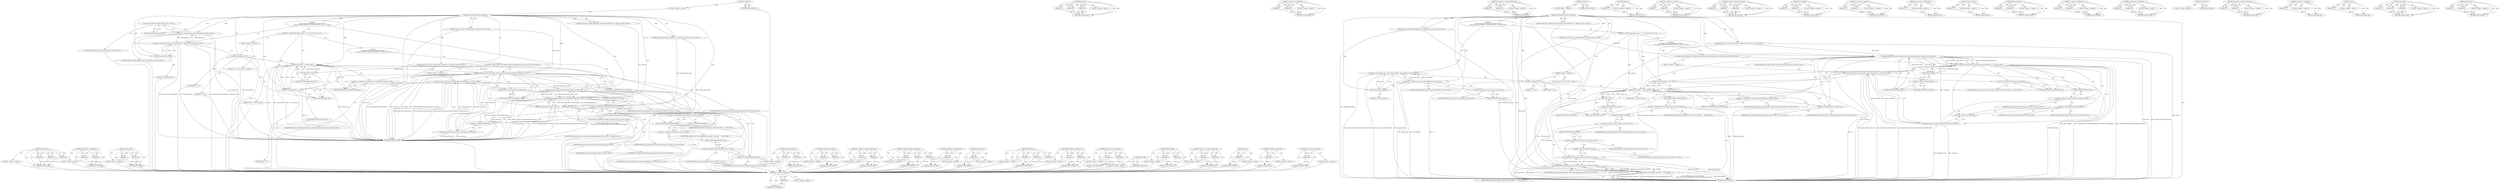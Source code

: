 digraph "push_back" {
vulnerable_172 [label=<(METHOD,base.Bind)>];
vulnerable_173 [label=<(PARAM,p1)>];
vulnerable_174 [label=<(PARAM,p2)>];
vulnerable_175 [label=<(PARAM,p3)>];
vulnerable_176 [label=<(BLOCK,&lt;empty&gt;,&lt;empty&gt;)>];
vulnerable_177 [label=<(METHOD_RETURN,ANY)>];
vulnerable_123 [label=<(METHOD,&lt;operator&gt;.assignment)>];
vulnerable_124 [label=<(PARAM,p1)>];
vulnerable_125 [label=<(PARAM,p2)>];
vulnerable_126 [label=<(BLOCK,&lt;empty&gt;,&lt;empty&gt;)>];
vulnerable_127 [label=<(METHOD_RETURN,ANY)>];
vulnerable_147 [label=<(METHOD,push_back)>];
vulnerable_148 [label=<(PARAM,p1)>];
vulnerable_149 [label=<(PARAM,p2)>];
vulnerable_150 [label=<(BLOCK,&lt;empty&gt;,&lt;empty&gt;)>];
vulnerable_151 [label=<(METHOD_RETURN,ANY)>];
vulnerable_6 [label=<(METHOD,&lt;global&gt;)<SUB>1</SUB>>];
vulnerable_7 [label=<(BLOCK,&lt;empty&gt;,&lt;empty&gt;)<SUB>1</SUB>>];
vulnerable_8 [label=<(METHOD,OnGetDevicesOnServiceThread)<SUB>1</SUB>>];
vulnerable_9 [label="<(PARAM,const std::vector&lt;UsbDeviceFilter&gt;&amp; filters)<SUB>2</SUB>>"];
vulnerable_10 [label="<(PARAM,const base::Callback&lt;void(mojo::Array&lt;DeviceInfoPtr&gt;)&gt;&amp; callback)<SUB>3</SUB>>"];
vulnerable_11 [label="<(PARAM,scoped_refptr&lt;base::TaskRunner&gt; callback_task_runner)<SUB>4</SUB>>"];
vulnerable_12 [label="<(PARAM,const std::vector&lt;scoped_refptr&lt;UsbDevice&gt;&gt;&amp; devices)<SUB>5</SUB>>"];
vulnerable_13 [label="<(BLOCK,{
   mojo::Array&lt;DeviceInfoPtr&gt; mojo_devices(0)...,{
   mojo::Array&lt;DeviceInfoPtr&gt; mojo_devices(0)...)<SUB>5</SUB>>"];
vulnerable_14 [label="<(&lt;operator&gt;.greaterThan,mojo::Array&lt;DeviceInfoPtr&gt; mojo_devices(0))<SUB>6</SUB>>"];
vulnerable_15 [label="<(&lt;operator&gt;.lessThan,mojo::Array&lt;DeviceInfoPtr)<SUB>6</SUB>>"];
vulnerable_16 [label="<(&lt;operator&gt;.fieldAccess,mojo::Array)<SUB>6</SUB>>"];
vulnerable_17 [label="<(IDENTIFIER,mojo,mojo::Array&lt;DeviceInfoPtr)<SUB>6</SUB>>"];
vulnerable_18 [label=<(FIELD_IDENTIFIER,Array,Array)<SUB>6</SUB>>];
vulnerable_19 [label="<(IDENTIFIER,DeviceInfoPtr,mojo::Array&lt;DeviceInfoPtr)<SUB>6</SUB>>"];
vulnerable_20 [label=<(mojo_devices,mojo_devices(0))<SUB>6</SUB>>];
vulnerable_21 [label=<(LITERAL,0,mojo_devices(0))<SUB>6</SUB>>];
vulnerable_22 [label=<(CONTROL_STRUCTURE,FOR,for (size_t i = 0;i &lt; devices.size();++i))<SUB>7</SUB>>];
vulnerable_23 [label=<(BLOCK,&lt;empty&gt;,&lt;empty&gt;)<SUB>7</SUB>>];
vulnerable_24 [label="<(LOCAL,size_t i: size_t)<SUB>7</SUB>>"];
vulnerable_25 [label=<(&lt;operator&gt;.assignment,i = 0)<SUB>7</SUB>>];
vulnerable_26 [label=<(IDENTIFIER,i,i = 0)<SUB>7</SUB>>];
vulnerable_27 [label=<(LITERAL,0,i = 0)<SUB>7</SUB>>];
vulnerable_28 [label=<(&lt;operator&gt;.lessThan,i &lt; devices.size())<SUB>7</SUB>>];
vulnerable_29 [label=<(IDENTIFIER,i,i &lt; devices.size())<SUB>7</SUB>>];
vulnerable_30 [label=<(size,devices.size())<SUB>7</SUB>>];
vulnerable_31 [label=<(&lt;operator&gt;.fieldAccess,devices.size)<SUB>7</SUB>>];
vulnerable_32 [label=<(IDENTIFIER,devices,devices.size())<SUB>7</SUB>>];
vulnerable_33 [label=<(FIELD_IDENTIFIER,size,size)<SUB>7</SUB>>];
vulnerable_34 [label=<(&lt;operator&gt;.preIncrement,++i)<SUB>7</SUB>>];
vulnerable_35 [label=<(IDENTIFIER,i,++i)<SUB>7</SUB>>];
vulnerable_36 [label="<(BLOCK,{
    if (UsbDeviceFilter::MatchesAny(devices[i...,{
    if (UsbDeviceFilter::MatchesAny(devices[i...)<SUB>7</SUB>>"];
vulnerable_37 [label="<(CONTROL_STRUCTURE,IF,if (UsbDeviceFilter::MatchesAny(devices[i], filters)))<SUB>8</SUB>>"];
vulnerable_38 [label="<(UsbDeviceFilter.MatchesAny,UsbDeviceFilter::MatchesAny(devices[i], filters))<SUB>8</SUB>>"];
vulnerable_39 [label="<(&lt;operator&gt;.fieldAccess,UsbDeviceFilter::MatchesAny)<SUB>8</SUB>>"];
vulnerable_40 [label="<(IDENTIFIER,UsbDeviceFilter,UsbDeviceFilter::MatchesAny(devices[i], filters))<SUB>8</SUB>>"];
vulnerable_41 [label=<(FIELD_IDENTIFIER,MatchesAny,MatchesAny)<SUB>8</SUB>>];
vulnerable_42 [label=<(&lt;operator&gt;.indirectIndexAccess,devices[i])<SUB>8</SUB>>];
vulnerable_43 [label="<(IDENTIFIER,devices,UsbDeviceFilter::MatchesAny(devices[i], filters))<SUB>8</SUB>>"];
vulnerable_44 [label="<(IDENTIFIER,i,UsbDeviceFilter::MatchesAny(devices[i], filters))<SUB>8</SUB>>"];
vulnerable_45 [label="<(IDENTIFIER,filters,UsbDeviceFilter::MatchesAny(devices[i], filters))<SUB>8</SUB>>"];
vulnerable_46 [label=<(BLOCK,&lt;empty&gt;,&lt;empty&gt;)<SUB>9</SUB>>];
vulnerable_47 [label="<(push_back,mojo_devices.push_back(DeviceInfo::From(*device...)<SUB>9</SUB>>"];
vulnerable_48 [label=<(&lt;operator&gt;.fieldAccess,mojo_devices.push_back)<SUB>9</SUB>>];
vulnerable_49 [label="<(IDENTIFIER,mojo_devices,mojo_devices.push_back(DeviceInfo::From(*device...)<SUB>9</SUB>>"];
vulnerable_50 [label=<(FIELD_IDENTIFIER,push_back,push_back)<SUB>9</SUB>>];
vulnerable_51 [label="<(DeviceInfo.From,DeviceInfo::From(*devices[i]))<SUB>9</SUB>>"];
vulnerable_52 [label="<(&lt;operator&gt;.fieldAccess,DeviceInfo::From)<SUB>9</SUB>>"];
vulnerable_53 [label="<(IDENTIFIER,DeviceInfo,DeviceInfo::From(*devices[i]))<SUB>9</SUB>>"];
vulnerable_54 [label=<(FIELD_IDENTIFIER,From,From)<SUB>9</SUB>>];
vulnerable_55 [label=<(&lt;operator&gt;.indirection,*devices[i])<SUB>9</SUB>>];
vulnerable_56 [label=<(&lt;operator&gt;.indirectIndexAccess,devices[i])<SUB>9</SUB>>];
vulnerable_57 [label="<(IDENTIFIER,devices,DeviceInfo::From(*devices[i]))<SUB>9</SUB>>"];
vulnerable_58 [label="<(IDENTIFIER,i,DeviceInfo::From(*devices[i]))<SUB>9</SUB>>"];
vulnerable_59 [label=<(PostTask,callback_task_runner-&gt;PostTask(
      FROM_HERE...)<SUB>11</SUB>>];
vulnerable_60 [label=<(&lt;operator&gt;.indirectFieldAccess,callback_task_runner-&gt;PostTask)<SUB>11</SUB>>];
vulnerable_61 [label=<(IDENTIFIER,callback_task_runner,callback_task_runner-&gt;PostTask(
      FROM_HERE...)<SUB>11</SUB>>];
vulnerable_62 [label=<(FIELD_IDENTIFIER,PostTask,PostTask)<SUB>11</SUB>>];
vulnerable_63 [label=<(IDENTIFIER,FROM_HERE,callback_task_runner-&gt;PostTask(
      FROM_HERE...)<SUB>12</SUB>>];
vulnerable_64 [label="<(base.Bind,base::Bind(callback, base::Passed(&amp;mojo_devices)))<SUB>12</SUB>>"];
vulnerable_65 [label="<(&lt;operator&gt;.fieldAccess,base::Bind)<SUB>12</SUB>>"];
vulnerable_66 [label="<(IDENTIFIER,base,base::Bind(callback, base::Passed(&amp;mojo_devices)))<SUB>12</SUB>>"];
vulnerable_67 [label=<(FIELD_IDENTIFIER,Bind,Bind)<SUB>12</SUB>>];
vulnerable_68 [label="<(IDENTIFIER,callback,base::Bind(callback, base::Passed(&amp;mojo_devices)))<SUB>12</SUB>>"];
vulnerable_69 [label="<(base.Passed,base::Passed(&amp;mojo_devices))<SUB>12</SUB>>"];
vulnerable_70 [label="<(&lt;operator&gt;.fieldAccess,base::Passed)<SUB>12</SUB>>"];
vulnerable_71 [label="<(IDENTIFIER,base,base::Passed(&amp;mojo_devices))<SUB>12</SUB>>"];
vulnerable_72 [label=<(FIELD_IDENTIFIER,Passed,Passed)<SUB>12</SUB>>];
vulnerable_73 [label=<(&lt;operator&gt;.addressOf,&amp;mojo_devices)<SUB>12</SUB>>];
vulnerable_74 [label="<(IDENTIFIER,mojo_devices,base::Passed(&amp;mojo_devices))<SUB>12</SUB>>"];
vulnerable_75 [label=<(METHOD_RETURN,void)<SUB>1</SUB>>];
vulnerable_77 [label=<(METHOD_RETURN,ANY)<SUB>1</SUB>>];
vulnerable_152 [label=<(METHOD,DeviceInfo.From)>];
vulnerable_153 [label=<(PARAM,p1)>];
vulnerable_154 [label=<(PARAM,p2)>];
vulnerable_155 [label=<(BLOCK,&lt;empty&gt;,&lt;empty&gt;)>];
vulnerable_156 [label=<(METHOD_RETURN,ANY)>];
vulnerable_109 [label=<(METHOD,&lt;operator&gt;.lessThan)>];
vulnerable_110 [label=<(PARAM,p1)>];
vulnerable_111 [label=<(PARAM,p2)>];
vulnerable_112 [label=<(BLOCK,&lt;empty&gt;,&lt;empty&gt;)>];
vulnerable_113 [label=<(METHOD_RETURN,ANY)>];
vulnerable_142 [label=<(METHOD,&lt;operator&gt;.indirectIndexAccess)>];
vulnerable_143 [label=<(PARAM,p1)>];
vulnerable_144 [label=<(PARAM,p2)>];
vulnerable_145 [label=<(BLOCK,&lt;empty&gt;,&lt;empty&gt;)>];
vulnerable_146 [label=<(METHOD_RETURN,ANY)>];
vulnerable_136 [label=<(METHOD,UsbDeviceFilter.MatchesAny)>];
vulnerable_137 [label=<(PARAM,p1)>];
vulnerable_138 [label=<(PARAM,p2)>];
vulnerable_139 [label=<(PARAM,p3)>];
vulnerable_140 [label=<(BLOCK,&lt;empty&gt;,&lt;empty&gt;)>];
vulnerable_141 [label=<(METHOD_RETURN,ANY)>];
vulnerable_132 [label=<(METHOD,&lt;operator&gt;.preIncrement)>];
vulnerable_133 [label=<(PARAM,p1)>];
vulnerable_134 [label=<(BLOCK,&lt;empty&gt;,&lt;empty&gt;)>];
vulnerable_135 [label=<(METHOD_RETURN,ANY)>];
vulnerable_119 [label=<(METHOD,mojo_devices)>];
vulnerable_120 [label=<(PARAM,p1)>];
vulnerable_121 [label=<(BLOCK,&lt;empty&gt;,&lt;empty&gt;)>];
vulnerable_122 [label=<(METHOD_RETURN,ANY)>];
vulnerable_161 [label=<(METHOD,PostTask)>];
vulnerable_162 [label=<(PARAM,p1)>];
vulnerable_163 [label=<(PARAM,p2)>];
vulnerable_164 [label=<(PARAM,p3)>];
vulnerable_165 [label=<(BLOCK,&lt;empty&gt;,&lt;empty&gt;)>];
vulnerable_166 [label=<(METHOD_RETURN,ANY)>];
vulnerable_114 [label=<(METHOD,&lt;operator&gt;.fieldAccess)>];
vulnerable_115 [label=<(PARAM,p1)>];
vulnerable_116 [label=<(PARAM,p2)>];
vulnerable_117 [label=<(BLOCK,&lt;empty&gt;,&lt;empty&gt;)>];
vulnerable_118 [label=<(METHOD_RETURN,ANY)>];
vulnerable_104 [label=<(METHOD,&lt;operator&gt;.greaterThan)>];
vulnerable_105 [label=<(PARAM,p1)>];
vulnerable_106 [label=<(PARAM,p2)>];
vulnerable_107 [label=<(BLOCK,&lt;empty&gt;,&lt;empty&gt;)>];
vulnerable_108 [label=<(METHOD_RETURN,ANY)>];
vulnerable_98 [label=<(METHOD,&lt;global&gt;)<SUB>1</SUB>>];
vulnerable_99 [label=<(BLOCK,&lt;empty&gt;,&lt;empty&gt;)>];
vulnerable_100 [label=<(METHOD_RETURN,ANY)>];
vulnerable_178 [label=<(METHOD,base.Passed)>];
vulnerable_179 [label=<(PARAM,p1)>];
vulnerable_180 [label=<(PARAM,p2)>];
vulnerable_181 [label=<(BLOCK,&lt;empty&gt;,&lt;empty&gt;)>];
vulnerable_182 [label=<(METHOD_RETURN,ANY)>];
vulnerable_167 [label=<(METHOD,&lt;operator&gt;.indirectFieldAccess)>];
vulnerable_168 [label=<(PARAM,p1)>];
vulnerable_169 [label=<(PARAM,p2)>];
vulnerable_170 [label=<(BLOCK,&lt;empty&gt;,&lt;empty&gt;)>];
vulnerable_171 [label=<(METHOD_RETURN,ANY)>];
vulnerable_128 [label=<(METHOD,size)>];
vulnerable_129 [label=<(PARAM,p1)>];
vulnerable_130 [label=<(BLOCK,&lt;empty&gt;,&lt;empty&gt;)>];
vulnerable_131 [label=<(METHOD_RETURN,ANY)>];
vulnerable_183 [label=<(METHOD,&lt;operator&gt;.addressOf)>];
vulnerable_184 [label=<(PARAM,p1)>];
vulnerable_185 [label=<(BLOCK,&lt;empty&gt;,&lt;empty&gt;)>];
vulnerable_186 [label=<(METHOD_RETURN,ANY)>];
vulnerable_157 [label=<(METHOD,&lt;operator&gt;.indirection)>];
vulnerable_158 [label=<(PARAM,p1)>];
vulnerable_159 [label=<(BLOCK,&lt;empty&gt;,&lt;empty&gt;)>];
vulnerable_160 [label=<(METHOD_RETURN,ANY)>];
fixed_197 [label=<(METHOD,&lt;operator&gt;.addressOf)>];
fixed_198 [label=<(PARAM,p1)>];
fixed_199 [label=<(BLOCK,&lt;empty&gt;,&lt;empty&gt;)>];
fixed_200 [label=<(METHOD_RETURN,ANY)>];
fixed_175 [label=<(METHOD,PostTask)>];
fixed_176 [label=<(PARAM,p1)>];
fixed_177 [label=<(PARAM,p2)>];
fixed_178 [label=<(PARAM,p3)>];
fixed_179 [label=<(BLOCK,&lt;empty&gt;,&lt;empty&gt;)>];
fixed_180 [label=<(METHOD_RETURN,ANY)>];
fixed_128 [label=<(METHOD,&lt;operator&gt;.assignment)>];
fixed_129 [label=<(PARAM,p1)>];
fixed_130 [label=<(PARAM,p2)>];
fixed_131 [label=<(BLOCK,&lt;empty&gt;,&lt;empty&gt;)>];
fixed_132 [label=<(METHOD_RETURN,ANY)>];
fixed_152 [label=<(METHOD,&lt;operator&gt;.indirectIndexAccess)>];
fixed_153 [label=<(PARAM,p1)>];
fixed_154 [label=<(PARAM,p2)>];
fixed_155 [label=<(BLOCK,&lt;empty&gt;,&lt;empty&gt;)>];
fixed_156 [label=<(METHOD_RETURN,ANY)>];
fixed_6 [label=<(METHOD,&lt;global&gt;)<SUB>1</SUB>>];
fixed_7 [label=<(BLOCK,&lt;empty&gt;,&lt;empty&gt;)<SUB>1</SUB>>];
fixed_8 [label=<(METHOD,OnGetDevicesOnServiceThread)<SUB>1</SUB>>];
fixed_9 [label="<(PARAM,const std::vector&lt;UsbDeviceFilter&gt;&amp; filters)<SUB>2</SUB>>"];
fixed_10 [label="<(PARAM,const base::Callback&lt;void(mojo::Array&lt;DeviceInfoPtr&gt;)&gt;&amp; callback)<SUB>3</SUB>>"];
fixed_11 [label="<(PARAM,scoped_refptr&lt;base::TaskRunner&gt; callback_task_runner)<SUB>4</SUB>>"];
fixed_12 [label="<(PARAM,const std::vector&lt;scoped_refptr&lt;UsbDevice&gt;&gt;&amp; devices)<SUB>5</SUB>>"];
fixed_13 [label="<(BLOCK,{
   mojo::Array&lt;DeviceInfoPtr&gt; mojo_devices(0)...,{
   mojo::Array&lt;DeviceInfoPtr&gt; mojo_devices(0)...)<SUB>5</SUB>>"];
fixed_14 [label="<(&lt;operator&gt;.greaterThan,mojo::Array&lt;DeviceInfoPtr&gt; mojo_devices(0))<SUB>6</SUB>>"];
fixed_15 [label="<(&lt;operator&gt;.lessThan,mojo::Array&lt;DeviceInfoPtr)<SUB>6</SUB>>"];
fixed_16 [label="<(&lt;operator&gt;.fieldAccess,mojo::Array)<SUB>6</SUB>>"];
fixed_17 [label="<(IDENTIFIER,mojo,mojo::Array&lt;DeviceInfoPtr)<SUB>6</SUB>>"];
fixed_18 [label=<(FIELD_IDENTIFIER,Array,Array)<SUB>6</SUB>>];
fixed_19 [label="<(IDENTIFIER,DeviceInfoPtr,mojo::Array&lt;DeviceInfoPtr)<SUB>6</SUB>>"];
fixed_20 [label=<(mojo_devices,mojo_devices(0))<SUB>6</SUB>>];
fixed_21 [label=<(LITERAL,0,mojo_devices(0))<SUB>6</SUB>>];
fixed_22 [label=<(CONTROL_STRUCTURE,FOR,for (size_t i = 0;i &lt; devices.size();++i))<SUB>7</SUB>>];
fixed_23 [label=<(BLOCK,&lt;empty&gt;,&lt;empty&gt;)<SUB>7</SUB>>];
fixed_24 [label="<(LOCAL,size_t i: size_t)<SUB>7</SUB>>"];
fixed_25 [label=<(&lt;operator&gt;.assignment,i = 0)<SUB>7</SUB>>];
fixed_26 [label=<(IDENTIFIER,i,i = 0)<SUB>7</SUB>>];
fixed_27 [label=<(LITERAL,0,i = 0)<SUB>7</SUB>>];
fixed_28 [label=<(&lt;operator&gt;.lessThan,i &lt; devices.size())<SUB>7</SUB>>];
fixed_29 [label=<(IDENTIFIER,i,i &lt; devices.size())<SUB>7</SUB>>];
fixed_30 [label=<(size,devices.size())<SUB>7</SUB>>];
fixed_31 [label=<(&lt;operator&gt;.fieldAccess,devices.size)<SUB>7</SUB>>];
fixed_32 [label=<(IDENTIFIER,devices,devices.size())<SUB>7</SUB>>];
fixed_33 [label=<(FIELD_IDENTIFIER,size,size)<SUB>7</SUB>>];
fixed_34 [label=<(&lt;operator&gt;.preIncrement,++i)<SUB>7</SUB>>];
fixed_35 [label=<(IDENTIFIER,i,++i)<SUB>7</SUB>>];
fixed_36 [label="<(BLOCK,{
    if (UsbDeviceFilter::MatchesAny(devices[i...,{
    if (UsbDeviceFilter::MatchesAny(devices[i...)<SUB>7</SUB>>"];
fixed_37 [label="<(CONTROL_STRUCTURE,IF,if (UsbDeviceFilter::MatchesAny(devices[i], filters) || filters.empty()))<SUB>8</SUB>>"];
fixed_38 [label="<(&lt;operator&gt;.logicalOr,UsbDeviceFilter::MatchesAny(devices[i], filters...)<SUB>8</SUB>>"];
fixed_39 [label="<(UsbDeviceFilter.MatchesAny,UsbDeviceFilter::MatchesAny(devices[i], filters))<SUB>8</SUB>>"];
fixed_40 [label="<(&lt;operator&gt;.fieldAccess,UsbDeviceFilter::MatchesAny)<SUB>8</SUB>>"];
fixed_41 [label="<(IDENTIFIER,UsbDeviceFilter,UsbDeviceFilter::MatchesAny(devices[i], filters))<SUB>8</SUB>>"];
fixed_42 [label=<(FIELD_IDENTIFIER,MatchesAny,MatchesAny)<SUB>8</SUB>>];
fixed_43 [label=<(&lt;operator&gt;.indirectIndexAccess,devices[i])<SUB>8</SUB>>];
fixed_44 [label="<(IDENTIFIER,devices,UsbDeviceFilter::MatchesAny(devices[i], filters))<SUB>8</SUB>>"];
fixed_45 [label="<(IDENTIFIER,i,UsbDeviceFilter::MatchesAny(devices[i], filters))<SUB>8</SUB>>"];
fixed_46 [label="<(IDENTIFIER,filters,UsbDeviceFilter::MatchesAny(devices[i], filters))<SUB>8</SUB>>"];
fixed_47 [label=<(empty,filters.empty())<SUB>8</SUB>>];
fixed_48 [label=<(&lt;operator&gt;.fieldAccess,filters.empty)<SUB>8</SUB>>];
fixed_49 [label=<(IDENTIFIER,filters,filters.empty())<SUB>8</SUB>>];
fixed_50 [label=<(FIELD_IDENTIFIER,empty,empty)<SUB>8</SUB>>];
fixed_51 [label=<(BLOCK,&lt;empty&gt;,&lt;empty&gt;)<SUB>9</SUB>>];
fixed_52 [label="<(push_back,mojo_devices.push_back(DeviceInfo::From(*device...)<SUB>9</SUB>>"];
fixed_53 [label=<(&lt;operator&gt;.fieldAccess,mojo_devices.push_back)<SUB>9</SUB>>];
fixed_54 [label="<(IDENTIFIER,mojo_devices,mojo_devices.push_back(DeviceInfo::From(*device...)<SUB>9</SUB>>"];
fixed_55 [label=<(FIELD_IDENTIFIER,push_back,push_back)<SUB>9</SUB>>];
fixed_56 [label="<(DeviceInfo.From,DeviceInfo::From(*devices[i]))<SUB>9</SUB>>"];
fixed_57 [label="<(&lt;operator&gt;.fieldAccess,DeviceInfo::From)<SUB>9</SUB>>"];
fixed_58 [label="<(IDENTIFIER,DeviceInfo,DeviceInfo::From(*devices[i]))<SUB>9</SUB>>"];
fixed_59 [label=<(FIELD_IDENTIFIER,From,From)<SUB>9</SUB>>];
fixed_60 [label=<(&lt;operator&gt;.indirection,*devices[i])<SUB>9</SUB>>];
fixed_61 [label=<(&lt;operator&gt;.indirectIndexAccess,devices[i])<SUB>9</SUB>>];
fixed_62 [label="<(IDENTIFIER,devices,DeviceInfo::From(*devices[i]))<SUB>9</SUB>>"];
fixed_63 [label="<(IDENTIFIER,i,DeviceInfo::From(*devices[i]))<SUB>9</SUB>>"];
fixed_64 [label=<(PostTask,callback_task_runner-&gt;PostTask(
      FROM_HERE...)<SUB>11</SUB>>];
fixed_65 [label=<(&lt;operator&gt;.indirectFieldAccess,callback_task_runner-&gt;PostTask)<SUB>11</SUB>>];
fixed_66 [label=<(IDENTIFIER,callback_task_runner,callback_task_runner-&gt;PostTask(
      FROM_HERE...)<SUB>11</SUB>>];
fixed_67 [label=<(FIELD_IDENTIFIER,PostTask,PostTask)<SUB>11</SUB>>];
fixed_68 [label=<(IDENTIFIER,FROM_HERE,callback_task_runner-&gt;PostTask(
      FROM_HERE...)<SUB>12</SUB>>];
fixed_69 [label="<(base.Bind,base::Bind(callback, base::Passed(&amp;mojo_devices)))<SUB>12</SUB>>"];
fixed_70 [label="<(&lt;operator&gt;.fieldAccess,base::Bind)<SUB>12</SUB>>"];
fixed_71 [label="<(IDENTIFIER,base,base::Bind(callback, base::Passed(&amp;mojo_devices)))<SUB>12</SUB>>"];
fixed_72 [label=<(FIELD_IDENTIFIER,Bind,Bind)<SUB>12</SUB>>];
fixed_73 [label="<(IDENTIFIER,callback,base::Bind(callback, base::Passed(&amp;mojo_devices)))<SUB>12</SUB>>"];
fixed_74 [label="<(base.Passed,base::Passed(&amp;mojo_devices))<SUB>12</SUB>>"];
fixed_75 [label="<(&lt;operator&gt;.fieldAccess,base::Passed)<SUB>12</SUB>>"];
fixed_76 [label="<(IDENTIFIER,base,base::Passed(&amp;mojo_devices))<SUB>12</SUB>>"];
fixed_77 [label=<(FIELD_IDENTIFIER,Passed,Passed)<SUB>12</SUB>>];
fixed_78 [label=<(&lt;operator&gt;.addressOf,&amp;mojo_devices)<SUB>12</SUB>>];
fixed_79 [label="<(IDENTIFIER,mojo_devices,base::Passed(&amp;mojo_devices))<SUB>12</SUB>>"];
fixed_80 [label=<(METHOD_RETURN,void)<SUB>1</SUB>>];
fixed_82 [label=<(METHOD_RETURN,ANY)<SUB>1</SUB>>];
fixed_157 [label=<(METHOD,empty)>];
fixed_158 [label=<(PARAM,p1)>];
fixed_159 [label=<(BLOCK,&lt;empty&gt;,&lt;empty&gt;)>];
fixed_160 [label=<(METHOD_RETURN,ANY)>];
fixed_114 [label=<(METHOD,&lt;operator&gt;.lessThan)>];
fixed_115 [label=<(PARAM,p1)>];
fixed_116 [label=<(PARAM,p2)>];
fixed_117 [label=<(BLOCK,&lt;empty&gt;,&lt;empty&gt;)>];
fixed_118 [label=<(METHOD_RETURN,ANY)>];
fixed_146 [label=<(METHOD,UsbDeviceFilter.MatchesAny)>];
fixed_147 [label=<(PARAM,p1)>];
fixed_148 [label=<(PARAM,p2)>];
fixed_149 [label=<(PARAM,p3)>];
fixed_150 [label=<(BLOCK,&lt;empty&gt;,&lt;empty&gt;)>];
fixed_151 [label=<(METHOD_RETURN,ANY)>];
fixed_192 [label=<(METHOD,base.Passed)>];
fixed_193 [label=<(PARAM,p1)>];
fixed_194 [label=<(PARAM,p2)>];
fixed_195 [label=<(BLOCK,&lt;empty&gt;,&lt;empty&gt;)>];
fixed_196 [label=<(METHOD_RETURN,ANY)>];
fixed_141 [label=<(METHOD,&lt;operator&gt;.logicalOr)>];
fixed_142 [label=<(PARAM,p1)>];
fixed_143 [label=<(PARAM,p2)>];
fixed_144 [label=<(BLOCK,&lt;empty&gt;,&lt;empty&gt;)>];
fixed_145 [label=<(METHOD_RETURN,ANY)>];
fixed_137 [label=<(METHOD,&lt;operator&gt;.preIncrement)>];
fixed_138 [label=<(PARAM,p1)>];
fixed_139 [label=<(BLOCK,&lt;empty&gt;,&lt;empty&gt;)>];
fixed_140 [label=<(METHOD_RETURN,ANY)>];
fixed_124 [label=<(METHOD,mojo_devices)>];
fixed_125 [label=<(PARAM,p1)>];
fixed_126 [label=<(BLOCK,&lt;empty&gt;,&lt;empty&gt;)>];
fixed_127 [label=<(METHOD_RETURN,ANY)>];
fixed_166 [label=<(METHOD,DeviceInfo.From)>];
fixed_167 [label=<(PARAM,p1)>];
fixed_168 [label=<(PARAM,p2)>];
fixed_169 [label=<(BLOCK,&lt;empty&gt;,&lt;empty&gt;)>];
fixed_170 [label=<(METHOD_RETURN,ANY)>];
fixed_119 [label=<(METHOD,&lt;operator&gt;.fieldAccess)>];
fixed_120 [label=<(PARAM,p1)>];
fixed_121 [label=<(PARAM,p2)>];
fixed_122 [label=<(BLOCK,&lt;empty&gt;,&lt;empty&gt;)>];
fixed_123 [label=<(METHOD_RETURN,ANY)>];
fixed_109 [label=<(METHOD,&lt;operator&gt;.greaterThan)>];
fixed_110 [label=<(PARAM,p1)>];
fixed_111 [label=<(PARAM,p2)>];
fixed_112 [label=<(BLOCK,&lt;empty&gt;,&lt;empty&gt;)>];
fixed_113 [label=<(METHOD_RETURN,ANY)>];
fixed_103 [label=<(METHOD,&lt;global&gt;)<SUB>1</SUB>>];
fixed_104 [label=<(BLOCK,&lt;empty&gt;,&lt;empty&gt;)>];
fixed_105 [label=<(METHOD_RETURN,ANY)>];
fixed_181 [label=<(METHOD,&lt;operator&gt;.indirectFieldAccess)>];
fixed_182 [label=<(PARAM,p1)>];
fixed_183 [label=<(PARAM,p2)>];
fixed_184 [label=<(BLOCK,&lt;empty&gt;,&lt;empty&gt;)>];
fixed_185 [label=<(METHOD_RETURN,ANY)>];
fixed_171 [label=<(METHOD,&lt;operator&gt;.indirection)>];
fixed_172 [label=<(PARAM,p1)>];
fixed_173 [label=<(BLOCK,&lt;empty&gt;,&lt;empty&gt;)>];
fixed_174 [label=<(METHOD_RETURN,ANY)>];
fixed_133 [label=<(METHOD,size)>];
fixed_134 [label=<(PARAM,p1)>];
fixed_135 [label=<(BLOCK,&lt;empty&gt;,&lt;empty&gt;)>];
fixed_136 [label=<(METHOD_RETURN,ANY)>];
fixed_186 [label=<(METHOD,base.Bind)>];
fixed_187 [label=<(PARAM,p1)>];
fixed_188 [label=<(PARAM,p2)>];
fixed_189 [label=<(PARAM,p3)>];
fixed_190 [label=<(BLOCK,&lt;empty&gt;,&lt;empty&gt;)>];
fixed_191 [label=<(METHOD_RETURN,ANY)>];
fixed_161 [label=<(METHOD,push_back)>];
fixed_162 [label=<(PARAM,p1)>];
fixed_163 [label=<(PARAM,p2)>];
fixed_164 [label=<(BLOCK,&lt;empty&gt;,&lt;empty&gt;)>];
fixed_165 [label=<(METHOD_RETURN,ANY)>];
vulnerable_172 -> vulnerable_173  [key=0, label="AST: "];
vulnerable_172 -> vulnerable_173  [key=1, label="DDG: "];
vulnerable_172 -> vulnerable_176  [key=0, label="AST: "];
vulnerable_172 -> vulnerable_174  [key=0, label="AST: "];
vulnerable_172 -> vulnerable_174  [key=1, label="DDG: "];
vulnerable_172 -> vulnerable_177  [key=0, label="AST: "];
vulnerable_172 -> vulnerable_177  [key=1, label="CFG: "];
vulnerable_172 -> vulnerable_175  [key=0, label="AST: "];
vulnerable_172 -> vulnerable_175  [key=1, label="DDG: "];
vulnerable_173 -> vulnerable_177  [key=0, label="DDG: p1"];
vulnerable_174 -> vulnerable_177  [key=0, label="DDG: p2"];
vulnerable_175 -> vulnerable_177  [key=0, label="DDG: p3"];
vulnerable_176 -> fixed_197  [key=0];
vulnerable_177 -> fixed_197  [key=0];
vulnerable_123 -> vulnerable_124  [key=0, label="AST: "];
vulnerable_123 -> vulnerable_124  [key=1, label="DDG: "];
vulnerable_123 -> vulnerable_126  [key=0, label="AST: "];
vulnerable_123 -> vulnerable_125  [key=0, label="AST: "];
vulnerable_123 -> vulnerable_125  [key=1, label="DDG: "];
vulnerable_123 -> vulnerable_127  [key=0, label="AST: "];
vulnerable_123 -> vulnerable_127  [key=1, label="CFG: "];
vulnerable_124 -> vulnerable_127  [key=0, label="DDG: p1"];
vulnerable_125 -> vulnerable_127  [key=0, label="DDG: p2"];
vulnerable_126 -> fixed_197  [key=0];
vulnerable_127 -> fixed_197  [key=0];
vulnerable_147 -> vulnerable_148  [key=0, label="AST: "];
vulnerable_147 -> vulnerable_148  [key=1, label="DDG: "];
vulnerable_147 -> vulnerable_150  [key=0, label="AST: "];
vulnerable_147 -> vulnerable_149  [key=0, label="AST: "];
vulnerable_147 -> vulnerable_149  [key=1, label="DDG: "];
vulnerable_147 -> vulnerable_151  [key=0, label="AST: "];
vulnerable_147 -> vulnerable_151  [key=1, label="CFG: "];
vulnerable_148 -> vulnerable_151  [key=0, label="DDG: p1"];
vulnerable_149 -> vulnerable_151  [key=0, label="DDG: p2"];
vulnerable_150 -> fixed_197  [key=0];
vulnerable_151 -> fixed_197  [key=0];
vulnerable_6 -> vulnerable_7  [key=0, label="AST: "];
vulnerable_6 -> vulnerable_77  [key=0, label="AST: "];
vulnerable_6 -> vulnerable_77  [key=1, label="CFG: "];
vulnerable_7 -> vulnerable_8  [key=0, label="AST: "];
vulnerable_8 -> vulnerable_9  [key=0, label="AST: "];
vulnerable_8 -> vulnerable_9  [key=1, label="DDG: "];
vulnerable_8 -> vulnerable_10  [key=0, label="AST: "];
vulnerable_8 -> vulnerable_10  [key=1, label="DDG: "];
vulnerable_8 -> vulnerable_11  [key=0, label="AST: "];
vulnerable_8 -> vulnerable_11  [key=1, label="DDG: "];
vulnerable_8 -> vulnerable_12  [key=0, label="AST: "];
vulnerable_8 -> vulnerable_12  [key=1, label="DDG: "];
vulnerable_8 -> vulnerable_13  [key=0, label="AST: "];
vulnerable_8 -> vulnerable_75  [key=0, label="AST: "];
vulnerable_8 -> vulnerable_18  [key=0, label="CFG: "];
vulnerable_8 -> vulnerable_59  [key=0, label="DDG: "];
vulnerable_8 -> vulnerable_15  [key=0, label="DDG: "];
vulnerable_8 -> vulnerable_20  [key=0, label="DDG: "];
vulnerable_8 -> vulnerable_25  [key=0, label="DDG: "];
vulnerable_8 -> vulnerable_28  [key=0, label="DDG: "];
vulnerable_8 -> vulnerable_34  [key=0, label="DDG: "];
vulnerable_8 -> vulnerable_64  [key=0, label="DDG: "];
vulnerable_8 -> vulnerable_69  [key=0, label="DDG: "];
vulnerable_8 -> vulnerable_38  [key=0, label="DDG: "];
vulnerable_9 -> vulnerable_75  [key=0, label="DDG: filters"];
vulnerable_9 -> vulnerable_38  [key=0, label="DDG: filters"];
vulnerable_10 -> vulnerable_64  [key=0, label="DDG: callback"];
vulnerable_11 -> vulnerable_75  [key=0, label="DDG: callback_task_runner"];
vulnerable_11 -> vulnerable_59  [key=0, label="DDG: callback_task_runner"];
vulnerable_12 -> vulnerable_75  [key=0, label="DDG: devices"];
vulnerable_12 -> vulnerable_30  [key=0, label="DDG: devices"];
vulnerable_12 -> vulnerable_38  [key=0, label="DDG: devices"];
vulnerable_13 -> vulnerable_14  [key=0, label="AST: "];
vulnerable_13 -> vulnerable_22  [key=0, label="AST: "];
vulnerable_13 -> vulnerable_59  [key=0, label="AST: "];
vulnerable_14 -> vulnerable_15  [key=0, label="AST: "];
vulnerable_14 -> vulnerable_20  [key=0, label="AST: "];
vulnerable_14 -> vulnerable_25  [key=0, label="CFG: "];
vulnerable_14 -> vulnerable_75  [key=0, label="DDG: mojo::Array&lt;DeviceInfoPtr"];
vulnerable_14 -> vulnerable_75  [key=1, label="DDG: mojo_devices(0)"];
vulnerable_14 -> vulnerable_75  [key=2, label="DDG: mojo::Array&lt;DeviceInfoPtr&gt; mojo_devices(0)"];
vulnerable_15 -> vulnerable_16  [key=0, label="AST: "];
vulnerable_15 -> vulnerable_19  [key=0, label="AST: "];
vulnerable_15 -> vulnerable_20  [key=0, label="CFG: "];
vulnerable_15 -> vulnerable_75  [key=0, label="DDG: mojo::Array"];
vulnerable_15 -> vulnerable_75  [key=1, label="DDG: DeviceInfoPtr"];
vulnerable_15 -> vulnerable_14  [key=0, label="DDG: mojo::Array"];
vulnerable_15 -> vulnerable_14  [key=1, label="DDG: DeviceInfoPtr"];
vulnerable_16 -> vulnerable_17  [key=0, label="AST: "];
vulnerable_16 -> vulnerable_18  [key=0, label="AST: "];
vulnerable_16 -> vulnerable_15  [key=0, label="CFG: "];
vulnerable_17 -> fixed_197  [key=0];
vulnerable_18 -> vulnerable_16  [key=0, label="CFG: "];
vulnerable_19 -> fixed_197  [key=0];
vulnerable_20 -> vulnerable_21  [key=0, label="AST: "];
vulnerable_20 -> vulnerable_14  [key=0, label="CFG: "];
vulnerable_20 -> vulnerable_14  [key=1, label="DDG: 0"];
vulnerable_21 -> fixed_197  [key=0];
vulnerable_22 -> vulnerable_23  [key=0, label="AST: "];
vulnerable_22 -> vulnerable_28  [key=0, label="AST: "];
vulnerable_22 -> vulnerable_34  [key=0, label="AST: "];
vulnerable_22 -> vulnerable_36  [key=0, label="AST: "];
vulnerable_23 -> vulnerable_24  [key=0, label="AST: "];
vulnerable_23 -> vulnerable_25  [key=0, label="AST: "];
vulnerable_24 -> fixed_197  [key=0];
vulnerable_25 -> vulnerable_26  [key=0, label="AST: "];
vulnerable_25 -> vulnerable_27  [key=0, label="AST: "];
vulnerable_25 -> vulnerable_33  [key=0, label="CFG: "];
vulnerable_25 -> vulnerable_75  [key=0, label="DDG: i = 0"];
vulnerable_25 -> vulnerable_28  [key=0, label="DDG: i"];
vulnerable_26 -> fixed_197  [key=0];
vulnerable_27 -> fixed_197  [key=0];
vulnerable_28 -> vulnerable_29  [key=0, label="AST: "];
vulnerable_28 -> vulnerable_30  [key=0, label="AST: "];
vulnerable_28 -> vulnerable_30  [key=1, label="CDG: "];
vulnerable_28 -> vulnerable_41  [key=0, label="CFG: "];
vulnerable_28 -> vulnerable_41  [key=1, label="CDG: "];
vulnerable_28 -> vulnerable_62  [key=0, label="CFG: "];
vulnerable_28 -> vulnerable_75  [key=0, label="DDG: i"];
vulnerable_28 -> vulnerable_75  [key=1, label="DDG: devices.size()"];
vulnerable_28 -> vulnerable_75  [key=2, label="DDG: i &lt; devices.size()"];
vulnerable_28 -> vulnerable_34  [key=0, label="DDG: i"];
vulnerable_28 -> vulnerable_34  [key=1, label="CDG: "];
vulnerable_28 -> vulnerable_33  [key=0, label="CDG: "];
vulnerable_28 -> vulnerable_42  [key=0, label="CDG: "];
vulnerable_28 -> vulnerable_28  [key=0, label="CDG: "];
vulnerable_28 -> vulnerable_38  [key=0, label="CDG: "];
vulnerable_28 -> vulnerable_39  [key=0, label="CDG: "];
vulnerable_28 -> vulnerable_31  [key=0, label="CDG: "];
vulnerable_29 -> fixed_197  [key=0];
vulnerable_30 -> vulnerable_31  [key=0, label="AST: "];
vulnerable_30 -> vulnerable_28  [key=0, label="CFG: "];
vulnerable_30 -> vulnerable_28  [key=1, label="DDG: devices.size"];
vulnerable_30 -> vulnerable_75  [key=0, label="DDG: devices.size"];
vulnerable_31 -> vulnerable_32  [key=0, label="AST: "];
vulnerable_31 -> vulnerable_33  [key=0, label="AST: "];
vulnerable_31 -> vulnerable_30  [key=0, label="CFG: "];
vulnerable_32 -> fixed_197  [key=0];
vulnerable_33 -> vulnerable_31  [key=0, label="CFG: "];
vulnerable_34 -> vulnerable_35  [key=0, label="AST: "];
vulnerable_34 -> vulnerable_33  [key=0, label="CFG: "];
vulnerable_34 -> vulnerable_75  [key=0, label="DDG: ++i"];
vulnerable_34 -> vulnerable_28  [key=0, label="DDG: i"];
vulnerable_35 -> fixed_197  [key=0];
vulnerable_36 -> vulnerable_37  [key=0, label="AST: "];
vulnerable_37 -> vulnerable_38  [key=0, label="AST: "];
vulnerable_37 -> vulnerable_46  [key=0, label="AST: "];
vulnerable_38 -> vulnerable_39  [key=0, label="AST: "];
vulnerable_38 -> vulnerable_42  [key=0, label="AST: "];
vulnerable_38 -> vulnerable_45  [key=0, label="AST: "];
vulnerable_38 -> vulnerable_50  [key=0, label="CFG: "];
vulnerable_38 -> vulnerable_50  [key=1, label="CDG: "];
vulnerable_38 -> vulnerable_34  [key=0, label="CFG: "];
vulnerable_38 -> vulnerable_75  [key=0, label="DDG: UsbDeviceFilter::MatchesAny"];
vulnerable_38 -> vulnerable_75  [key=1, label="DDG: devices[i]"];
vulnerable_38 -> vulnerable_75  [key=2, label="DDG: filters"];
vulnerable_38 -> vulnerable_75  [key=3, label="DDG: UsbDeviceFilter::MatchesAny(devices[i], filters)"];
vulnerable_38 -> vulnerable_47  [key=0, label="CDG: "];
vulnerable_38 -> vulnerable_48  [key=0, label="CDG: "];
vulnerable_38 -> vulnerable_51  [key=0, label="CDG: "];
vulnerable_38 -> vulnerable_52  [key=0, label="CDG: "];
vulnerable_38 -> vulnerable_56  [key=0, label="CDG: "];
vulnerable_38 -> vulnerable_55  [key=0, label="CDG: "];
vulnerable_38 -> vulnerable_54  [key=0, label="CDG: "];
vulnerable_39 -> vulnerable_40  [key=0, label="AST: "];
vulnerable_39 -> vulnerable_41  [key=0, label="AST: "];
vulnerable_39 -> vulnerable_42  [key=0, label="CFG: "];
vulnerable_40 -> fixed_197  [key=0];
vulnerable_41 -> vulnerable_39  [key=0, label="CFG: "];
vulnerable_42 -> vulnerable_43  [key=0, label="AST: "];
vulnerable_42 -> vulnerable_44  [key=0, label="AST: "];
vulnerable_42 -> vulnerable_38  [key=0, label="CFG: "];
vulnerable_43 -> fixed_197  [key=0];
vulnerable_44 -> fixed_197  [key=0];
vulnerable_45 -> fixed_197  [key=0];
vulnerable_46 -> vulnerable_47  [key=0, label="AST: "];
vulnerable_47 -> vulnerable_48  [key=0, label="AST: "];
vulnerable_47 -> vulnerable_51  [key=0, label="AST: "];
vulnerable_47 -> vulnerable_34  [key=0, label="CFG: "];
vulnerable_47 -> vulnerable_75  [key=0, label="DDG: mojo_devices.push_back"];
vulnerable_47 -> vulnerable_75  [key=1, label="DDG: DeviceInfo::From(*devices[i])"];
vulnerable_47 -> vulnerable_75  [key=2, label="DDG: mojo_devices.push_back(DeviceInfo::From(*devices[i]))"];
vulnerable_47 -> vulnerable_69  [key=0, label="DDG: mojo_devices.push_back"];
vulnerable_48 -> vulnerable_49  [key=0, label="AST: "];
vulnerable_48 -> vulnerable_50  [key=0, label="AST: "];
vulnerable_48 -> vulnerable_54  [key=0, label="CFG: "];
vulnerable_49 -> fixed_197  [key=0];
vulnerable_50 -> vulnerable_48  [key=0, label="CFG: "];
vulnerable_51 -> vulnerable_52  [key=0, label="AST: "];
vulnerable_51 -> vulnerable_55  [key=0, label="AST: "];
vulnerable_51 -> vulnerable_47  [key=0, label="CFG: "];
vulnerable_51 -> vulnerable_47  [key=1, label="DDG: DeviceInfo::From"];
vulnerable_51 -> vulnerable_47  [key=2, label="DDG: *devices[i]"];
vulnerable_51 -> vulnerable_75  [key=0, label="DDG: DeviceInfo::From"];
vulnerable_51 -> vulnerable_75  [key=1, label="DDG: *devices[i]"];
vulnerable_51 -> vulnerable_38  [key=0, label="DDG: *devices[i]"];
vulnerable_52 -> vulnerable_53  [key=0, label="AST: "];
vulnerable_52 -> vulnerable_54  [key=0, label="AST: "];
vulnerable_52 -> vulnerable_56  [key=0, label="CFG: "];
vulnerable_53 -> fixed_197  [key=0];
vulnerable_54 -> vulnerable_52  [key=0, label="CFG: "];
vulnerable_55 -> vulnerable_56  [key=0, label="AST: "];
vulnerable_55 -> vulnerable_51  [key=0, label="CFG: "];
vulnerable_56 -> vulnerable_57  [key=0, label="AST: "];
vulnerable_56 -> vulnerable_58  [key=0, label="AST: "];
vulnerable_56 -> vulnerable_55  [key=0, label="CFG: "];
vulnerable_57 -> fixed_197  [key=0];
vulnerable_58 -> fixed_197  [key=0];
vulnerable_59 -> vulnerable_60  [key=0, label="AST: "];
vulnerable_59 -> vulnerable_63  [key=0, label="AST: "];
vulnerable_59 -> vulnerable_64  [key=0, label="AST: "];
vulnerable_59 -> vulnerable_75  [key=0, label="CFG: "];
vulnerable_59 -> vulnerable_75  [key=1, label="DDG: callback_task_runner-&gt;PostTask"];
vulnerable_59 -> vulnerable_75  [key=2, label="DDG: base::Bind(callback, base::Passed(&amp;mojo_devices))"];
vulnerable_59 -> vulnerable_75  [key=3, label="DDG: callback_task_runner-&gt;PostTask(
      FROM_HERE, base::Bind(callback, base::Passed(&amp;mojo_devices)))"];
vulnerable_59 -> vulnerable_75  [key=4, label="DDG: FROM_HERE"];
vulnerable_60 -> vulnerable_61  [key=0, label="AST: "];
vulnerable_60 -> vulnerable_62  [key=0, label="AST: "];
vulnerable_60 -> vulnerable_67  [key=0, label="CFG: "];
vulnerable_61 -> fixed_197  [key=0];
vulnerable_62 -> vulnerable_60  [key=0, label="CFG: "];
vulnerable_63 -> fixed_197  [key=0];
vulnerable_64 -> vulnerable_65  [key=0, label="AST: "];
vulnerable_64 -> vulnerable_68  [key=0, label="AST: "];
vulnerable_64 -> vulnerable_69  [key=0, label="AST: "];
vulnerable_64 -> vulnerable_59  [key=0, label="CFG: "];
vulnerable_64 -> vulnerable_59  [key=1, label="DDG: base::Bind"];
vulnerable_64 -> vulnerable_59  [key=2, label="DDG: callback"];
vulnerable_64 -> vulnerable_59  [key=3, label="DDG: base::Passed(&amp;mojo_devices)"];
vulnerable_64 -> vulnerable_75  [key=0, label="DDG: base::Bind"];
vulnerable_64 -> vulnerable_75  [key=1, label="DDG: callback"];
vulnerable_64 -> vulnerable_75  [key=2, label="DDG: base::Passed(&amp;mojo_devices)"];
vulnerable_65 -> vulnerable_66  [key=0, label="AST: "];
vulnerable_65 -> vulnerable_67  [key=0, label="AST: "];
vulnerable_65 -> vulnerable_72  [key=0, label="CFG: "];
vulnerable_66 -> fixed_197  [key=0];
vulnerable_67 -> vulnerable_65  [key=0, label="CFG: "];
vulnerable_68 -> fixed_197  [key=0];
vulnerable_69 -> vulnerable_70  [key=0, label="AST: "];
vulnerable_69 -> vulnerable_73  [key=0, label="AST: "];
vulnerable_69 -> vulnerable_64  [key=0, label="CFG: "];
vulnerable_69 -> vulnerable_64  [key=1, label="DDG: base::Passed"];
vulnerable_69 -> vulnerable_64  [key=2, label="DDG: &amp;mojo_devices"];
vulnerable_69 -> vulnerable_75  [key=0, label="DDG: base::Passed"];
vulnerable_69 -> vulnerable_75  [key=1, label="DDG: &amp;mojo_devices"];
vulnerable_70 -> vulnerable_71  [key=0, label="AST: "];
vulnerable_70 -> vulnerable_72  [key=0, label="AST: "];
vulnerable_70 -> vulnerable_73  [key=0, label="CFG: "];
vulnerable_71 -> fixed_197  [key=0];
vulnerable_72 -> vulnerable_70  [key=0, label="CFG: "];
vulnerable_73 -> vulnerable_74  [key=0, label="AST: "];
vulnerable_73 -> vulnerable_69  [key=0, label="CFG: "];
vulnerable_74 -> fixed_197  [key=0];
vulnerable_75 -> fixed_197  [key=0];
vulnerable_77 -> fixed_197  [key=0];
vulnerable_152 -> vulnerable_153  [key=0, label="AST: "];
vulnerable_152 -> vulnerable_153  [key=1, label="DDG: "];
vulnerable_152 -> vulnerable_155  [key=0, label="AST: "];
vulnerable_152 -> vulnerable_154  [key=0, label="AST: "];
vulnerable_152 -> vulnerable_154  [key=1, label="DDG: "];
vulnerable_152 -> vulnerable_156  [key=0, label="AST: "];
vulnerable_152 -> vulnerable_156  [key=1, label="CFG: "];
vulnerable_153 -> vulnerable_156  [key=0, label="DDG: p1"];
vulnerable_154 -> vulnerable_156  [key=0, label="DDG: p2"];
vulnerable_155 -> fixed_197  [key=0];
vulnerable_156 -> fixed_197  [key=0];
vulnerable_109 -> vulnerable_110  [key=0, label="AST: "];
vulnerable_109 -> vulnerable_110  [key=1, label="DDG: "];
vulnerable_109 -> vulnerable_112  [key=0, label="AST: "];
vulnerable_109 -> vulnerable_111  [key=0, label="AST: "];
vulnerable_109 -> vulnerable_111  [key=1, label="DDG: "];
vulnerable_109 -> vulnerable_113  [key=0, label="AST: "];
vulnerable_109 -> vulnerable_113  [key=1, label="CFG: "];
vulnerable_110 -> vulnerable_113  [key=0, label="DDG: p1"];
vulnerable_111 -> vulnerable_113  [key=0, label="DDG: p2"];
vulnerable_112 -> fixed_197  [key=0];
vulnerable_113 -> fixed_197  [key=0];
vulnerable_142 -> vulnerable_143  [key=0, label="AST: "];
vulnerable_142 -> vulnerable_143  [key=1, label="DDG: "];
vulnerable_142 -> vulnerable_145  [key=0, label="AST: "];
vulnerable_142 -> vulnerable_144  [key=0, label="AST: "];
vulnerable_142 -> vulnerable_144  [key=1, label="DDG: "];
vulnerable_142 -> vulnerable_146  [key=0, label="AST: "];
vulnerable_142 -> vulnerable_146  [key=1, label="CFG: "];
vulnerable_143 -> vulnerable_146  [key=0, label="DDG: p1"];
vulnerable_144 -> vulnerable_146  [key=0, label="DDG: p2"];
vulnerable_145 -> fixed_197  [key=0];
vulnerable_146 -> fixed_197  [key=0];
vulnerable_136 -> vulnerable_137  [key=0, label="AST: "];
vulnerable_136 -> vulnerable_137  [key=1, label="DDG: "];
vulnerable_136 -> vulnerable_140  [key=0, label="AST: "];
vulnerable_136 -> vulnerable_138  [key=0, label="AST: "];
vulnerable_136 -> vulnerable_138  [key=1, label="DDG: "];
vulnerable_136 -> vulnerable_141  [key=0, label="AST: "];
vulnerable_136 -> vulnerable_141  [key=1, label="CFG: "];
vulnerable_136 -> vulnerable_139  [key=0, label="AST: "];
vulnerable_136 -> vulnerable_139  [key=1, label="DDG: "];
vulnerable_137 -> vulnerable_141  [key=0, label="DDG: p1"];
vulnerable_138 -> vulnerable_141  [key=0, label="DDG: p2"];
vulnerable_139 -> vulnerable_141  [key=0, label="DDG: p3"];
vulnerable_140 -> fixed_197  [key=0];
vulnerable_141 -> fixed_197  [key=0];
vulnerable_132 -> vulnerable_133  [key=0, label="AST: "];
vulnerable_132 -> vulnerable_133  [key=1, label="DDG: "];
vulnerable_132 -> vulnerable_134  [key=0, label="AST: "];
vulnerable_132 -> vulnerable_135  [key=0, label="AST: "];
vulnerable_132 -> vulnerable_135  [key=1, label="CFG: "];
vulnerable_133 -> vulnerable_135  [key=0, label="DDG: p1"];
vulnerable_134 -> fixed_197  [key=0];
vulnerable_135 -> fixed_197  [key=0];
vulnerable_119 -> vulnerable_120  [key=0, label="AST: "];
vulnerable_119 -> vulnerable_120  [key=1, label="DDG: "];
vulnerable_119 -> vulnerable_121  [key=0, label="AST: "];
vulnerable_119 -> vulnerable_122  [key=0, label="AST: "];
vulnerable_119 -> vulnerable_122  [key=1, label="CFG: "];
vulnerable_120 -> vulnerable_122  [key=0, label="DDG: p1"];
vulnerable_121 -> fixed_197  [key=0];
vulnerable_122 -> fixed_197  [key=0];
vulnerable_161 -> vulnerable_162  [key=0, label="AST: "];
vulnerable_161 -> vulnerable_162  [key=1, label="DDG: "];
vulnerable_161 -> vulnerable_165  [key=0, label="AST: "];
vulnerable_161 -> vulnerable_163  [key=0, label="AST: "];
vulnerable_161 -> vulnerable_163  [key=1, label="DDG: "];
vulnerable_161 -> vulnerable_166  [key=0, label="AST: "];
vulnerable_161 -> vulnerable_166  [key=1, label="CFG: "];
vulnerable_161 -> vulnerable_164  [key=0, label="AST: "];
vulnerable_161 -> vulnerable_164  [key=1, label="DDG: "];
vulnerable_162 -> vulnerable_166  [key=0, label="DDG: p1"];
vulnerable_163 -> vulnerable_166  [key=0, label="DDG: p2"];
vulnerable_164 -> vulnerable_166  [key=0, label="DDG: p3"];
vulnerable_165 -> fixed_197  [key=0];
vulnerable_166 -> fixed_197  [key=0];
vulnerable_114 -> vulnerable_115  [key=0, label="AST: "];
vulnerable_114 -> vulnerable_115  [key=1, label="DDG: "];
vulnerable_114 -> vulnerable_117  [key=0, label="AST: "];
vulnerable_114 -> vulnerable_116  [key=0, label="AST: "];
vulnerable_114 -> vulnerable_116  [key=1, label="DDG: "];
vulnerable_114 -> vulnerable_118  [key=0, label="AST: "];
vulnerable_114 -> vulnerable_118  [key=1, label="CFG: "];
vulnerable_115 -> vulnerable_118  [key=0, label="DDG: p1"];
vulnerable_116 -> vulnerable_118  [key=0, label="DDG: p2"];
vulnerable_117 -> fixed_197  [key=0];
vulnerable_118 -> fixed_197  [key=0];
vulnerable_104 -> vulnerable_105  [key=0, label="AST: "];
vulnerable_104 -> vulnerable_105  [key=1, label="DDG: "];
vulnerable_104 -> vulnerable_107  [key=0, label="AST: "];
vulnerable_104 -> vulnerable_106  [key=0, label="AST: "];
vulnerable_104 -> vulnerable_106  [key=1, label="DDG: "];
vulnerable_104 -> vulnerable_108  [key=0, label="AST: "];
vulnerable_104 -> vulnerable_108  [key=1, label="CFG: "];
vulnerable_105 -> vulnerable_108  [key=0, label="DDG: p1"];
vulnerable_106 -> vulnerable_108  [key=0, label="DDG: p2"];
vulnerable_107 -> fixed_197  [key=0];
vulnerable_108 -> fixed_197  [key=0];
vulnerable_98 -> vulnerable_99  [key=0, label="AST: "];
vulnerable_98 -> vulnerable_100  [key=0, label="AST: "];
vulnerable_98 -> vulnerable_100  [key=1, label="CFG: "];
vulnerable_99 -> fixed_197  [key=0];
vulnerable_100 -> fixed_197  [key=0];
vulnerable_178 -> vulnerable_179  [key=0, label="AST: "];
vulnerable_178 -> vulnerable_179  [key=1, label="DDG: "];
vulnerable_178 -> vulnerable_181  [key=0, label="AST: "];
vulnerable_178 -> vulnerable_180  [key=0, label="AST: "];
vulnerable_178 -> vulnerable_180  [key=1, label="DDG: "];
vulnerable_178 -> vulnerable_182  [key=0, label="AST: "];
vulnerable_178 -> vulnerable_182  [key=1, label="CFG: "];
vulnerable_179 -> vulnerable_182  [key=0, label="DDG: p1"];
vulnerable_180 -> vulnerable_182  [key=0, label="DDG: p2"];
vulnerable_181 -> fixed_197  [key=0];
vulnerable_182 -> fixed_197  [key=0];
vulnerable_167 -> vulnerable_168  [key=0, label="AST: "];
vulnerable_167 -> vulnerable_168  [key=1, label="DDG: "];
vulnerable_167 -> vulnerable_170  [key=0, label="AST: "];
vulnerable_167 -> vulnerable_169  [key=0, label="AST: "];
vulnerable_167 -> vulnerable_169  [key=1, label="DDG: "];
vulnerable_167 -> vulnerable_171  [key=0, label="AST: "];
vulnerable_167 -> vulnerable_171  [key=1, label="CFG: "];
vulnerable_168 -> vulnerable_171  [key=0, label="DDG: p1"];
vulnerable_169 -> vulnerable_171  [key=0, label="DDG: p2"];
vulnerable_170 -> fixed_197  [key=0];
vulnerable_171 -> fixed_197  [key=0];
vulnerable_128 -> vulnerable_129  [key=0, label="AST: "];
vulnerable_128 -> vulnerable_129  [key=1, label="DDG: "];
vulnerable_128 -> vulnerable_130  [key=0, label="AST: "];
vulnerable_128 -> vulnerable_131  [key=0, label="AST: "];
vulnerable_128 -> vulnerable_131  [key=1, label="CFG: "];
vulnerable_129 -> vulnerable_131  [key=0, label="DDG: p1"];
vulnerable_130 -> fixed_197  [key=0];
vulnerable_131 -> fixed_197  [key=0];
vulnerable_183 -> vulnerable_184  [key=0, label="AST: "];
vulnerable_183 -> vulnerable_184  [key=1, label="DDG: "];
vulnerable_183 -> vulnerable_185  [key=0, label="AST: "];
vulnerable_183 -> vulnerable_186  [key=0, label="AST: "];
vulnerable_183 -> vulnerable_186  [key=1, label="CFG: "];
vulnerable_184 -> vulnerable_186  [key=0, label="DDG: p1"];
vulnerable_185 -> fixed_197  [key=0];
vulnerable_186 -> fixed_197  [key=0];
vulnerable_157 -> vulnerable_158  [key=0, label="AST: "];
vulnerable_157 -> vulnerable_158  [key=1, label="DDG: "];
vulnerable_157 -> vulnerable_159  [key=0, label="AST: "];
vulnerable_157 -> vulnerable_160  [key=0, label="AST: "];
vulnerable_157 -> vulnerable_160  [key=1, label="CFG: "];
vulnerable_158 -> vulnerable_160  [key=0, label="DDG: p1"];
vulnerable_159 -> fixed_197  [key=0];
vulnerable_160 -> fixed_197  [key=0];
fixed_197 -> fixed_198  [key=0, label="AST: "];
fixed_197 -> fixed_198  [key=1, label="DDG: "];
fixed_197 -> fixed_199  [key=0, label="AST: "];
fixed_197 -> fixed_200  [key=0, label="AST: "];
fixed_197 -> fixed_200  [key=1, label="CFG: "];
fixed_198 -> fixed_200  [key=0, label="DDG: p1"];
fixed_175 -> fixed_176  [key=0, label="AST: "];
fixed_175 -> fixed_176  [key=1, label="DDG: "];
fixed_175 -> fixed_179  [key=0, label="AST: "];
fixed_175 -> fixed_177  [key=0, label="AST: "];
fixed_175 -> fixed_177  [key=1, label="DDG: "];
fixed_175 -> fixed_180  [key=0, label="AST: "];
fixed_175 -> fixed_180  [key=1, label="CFG: "];
fixed_175 -> fixed_178  [key=0, label="AST: "];
fixed_175 -> fixed_178  [key=1, label="DDG: "];
fixed_176 -> fixed_180  [key=0, label="DDG: p1"];
fixed_177 -> fixed_180  [key=0, label="DDG: p2"];
fixed_178 -> fixed_180  [key=0, label="DDG: p3"];
fixed_128 -> fixed_129  [key=0, label="AST: "];
fixed_128 -> fixed_129  [key=1, label="DDG: "];
fixed_128 -> fixed_131  [key=0, label="AST: "];
fixed_128 -> fixed_130  [key=0, label="AST: "];
fixed_128 -> fixed_130  [key=1, label="DDG: "];
fixed_128 -> fixed_132  [key=0, label="AST: "];
fixed_128 -> fixed_132  [key=1, label="CFG: "];
fixed_129 -> fixed_132  [key=0, label="DDG: p1"];
fixed_130 -> fixed_132  [key=0, label="DDG: p2"];
fixed_152 -> fixed_153  [key=0, label="AST: "];
fixed_152 -> fixed_153  [key=1, label="DDG: "];
fixed_152 -> fixed_155  [key=0, label="AST: "];
fixed_152 -> fixed_154  [key=0, label="AST: "];
fixed_152 -> fixed_154  [key=1, label="DDG: "];
fixed_152 -> fixed_156  [key=0, label="AST: "];
fixed_152 -> fixed_156  [key=1, label="CFG: "];
fixed_153 -> fixed_156  [key=0, label="DDG: p1"];
fixed_154 -> fixed_156  [key=0, label="DDG: p2"];
fixed_6 -> fixed_7  [key=0, label="AST: "];
fixed_6 -> fixed_82  [key=0, label="AST: "];
fixed_6 -> fixed_82  [key=1, label="CFG: "];
fixed_7 -> fixed_8  [key=0, label="AST: "];
fixed_8 -> fixed_9  [key=0, label="AST: "];
fixed_8 -> fixed_9  [key=1, label="DDG: "];
fixed_8 -> fixed_10  [key=0, label="AST: "];
fixed_8 -> fixed_10  [key=1, label="DDG: "];
fixed_8 -> fixed_11  [key=0, label="AST: "];
fixed_8 -> fixed_11  [key=1, label="DDG: "];
fixed_8 -> fixed_12  [key=0, label="AST: "];
fixed_8 -> fixed_12  [key=1, label="DDG: "];
fixed_8 -> fixed_13  [key=0, label="AST: "];
fixed_8 -> fixed_80  [key=0, label="AST: "];
fixed_8 -> fixed_18  [key=0, label="CFG: "];
fixed_8 -> fixed_64  [key=0, label="DDG: "];
fixed_8 -> fixed_15  [key=0, label="DDG: "];
fixed_8 -> fixed_20  [key=0, label="DDG: "];
fixed_8 -> fixed_25  [key=0, label="DDG: "];
fixed_8 -> fixed_28  [key=0, label="DDG: "];
fixed_8 -> fixed_34  [key=0, label="DDG: "];
fixed_8 -> fixed_69  [key=0, label="DDG: "];
fixed_8 -> fixed_74  [key=0, label="DDG: "];
fixed_8 -> fixed_39  [key=0, label="DDG: "];
fixed_9 -> fixed_80  [key=0, label="DDG: filters"];
fixed_9 -> fixed_39  [key=0, label="DDG: filters"];
fixed_10 -> fixed_69  [key=0, label="DDG: callback"];
fixed_11 -> fixed_80  [key=0, label="DDG: callback_task_runner"];
fixed_11 -> fixed_64  [key=0, label="DDG: callback_task_runner"];
fixed_12 -> fixed_80  [key=0, label="DDG: devices"];
fixed_12 -> fixed_30  [key=0, label="DDG: devices"];
fixed_12 -> fixed_39  [key=0, label="DDG: devices"];
fixed_13 -> fixed_14  [key=0, label="AST: "];
fixed_13 -> fixed_22  [key=0, label="AST: "];
fixed_13 -> fixed_64  [key=0, label="AST: "];
fixed_14 -> fixed_15  [key=0, label="AST: "];
fixed_14 -> fixed_20  [key=0, label="AST: "];
fixed_14 -> fixed_25  [key=0, label="CFG: "];
fixed_14 -> fixed_80  [key=0, label="DDG: mojo::Array&lt;DeviceInfoPtr"];
fixed_14 -> fixed_80  [key=1, label="DDG: mojo_devices(0)"];
fixed_14 -> fixed_80  [key=2, label="DDG: mojo::Array&lt;DeviceInfoPtr&gt; mojo_devices(0)"];
fixed_15 -> fixed_16  [key=0, label="AST: "];
fixed_15 -> fixed_19  [key=0, label="AST: "];
fixed_15 -> fixed_20  [key=0, label="CFG: "];
fixed_15 -> fixed_80  [key=0, label="DDG: mojo::Array"];
fixed_15 -> fixed_80  [key=1, label="DDG: DeviceInfoPtr"];
fixed_15 -> fixed_14  [key=0, label="DDG: mojo::Array"];
fixed_15 -> fixed_14  [key=1, label="DDG: DeviceInfoPtr"];
fixed_16 -> fixed_17  [key=0, label="AST: "];
fixed_16 -> fixed_18  [key=0, label="AST: "];
fixed_16 -> fixed_15  [key=0, label="CFG: "];
fixed_18 -> fixed_16  [key=0, label="CFG: "];
fixed_20 -> fixed_21  [key=0, label="AST: "];
fixed_20 -> fixed_14  [key=0, label="CFG: "];
fixed_20 -> fixed_14  [key=1, label="DDG: 0"];
fixed_22 -> fixed_23  [key=0, label="AST: "];
fixed_22 -> fixed_28  [key=0, label="AST: "];
fixed_22 -> fixed_34  [key=0, label="AST: "];
fixed_22 -> fixed_36  [key=0, label="AST: "];
fixed_23 -> fixed_24  [key=0, label="AST: "];
fixed_23 -> fixed_25  [key=0, label="AST: "];
fixed_25 -> fixed_26  [key=0, label="AST: "];
fixed_25 -> fixed_27  [key=0, label="AST: "];
fixed_25 -> fixed_33  [key=0, label="CFG: "];
fixed_25 -> fixed_80  [key=0, label="DDG: i = 0"];
fixed_25 -> fixed_28  [key=0, label="DDG: i"];
fixed_28 -> fixed_29  [key=0, label="AST: "];
fixed_28 -> fixed_30  [key=0, label="AST: "];
fixed_28 -> fixed_30  [key=1, label="CDG: "];
fixed_28 -> fixed_42  [key=0, label="CFG: "];
fixed_28 -> fixed_42  [key=1, label="CDG: "];
fixed_28 -> fixed_67  [key=0, label="CFG: "];
fixed_28 -> fixed_80  [key=0, label="DDG: i"];
fixed_28 -> fixed_80  [key=1, label="DDG: devices.size()"];
fixed_28 -> fixed_80  [key=2, label="DDG: i &lt; devices.size()"];
fixed_28 -> fixed_34  [key=0, label="DDG: i"];
fixed_28 -> fixed_34  [key=1, label="CDG: "];
fixed_28 -> fixed_33  [key=0, label="CDG: "];
fixed_28 -> fixed_28  [key=0, label="CDG: "];
fixed_28 -> fixed_38  [key=0, label="CDG: "];
fixed_28 -> fixed_40  [key=0, label="CDG: "];
fixed_28 -> fixed_39  [key=0, label="CDG: "];
fixed_28 -> fixed_31  [key=0, label="CDG: "];
fixed_28 -> fixed_43  [key=0, label="CDG: "];
fixed_30 -> fixed_31  [key=0, label="AST: "];
fixed_30 -> fixed_28  [key=0, label="CFG: "];
fixed_30 -> fixed_28  [key=1, label="DDG: devices.size"];
fixed_30 -> fixed_80  [key=0, label="DDG: devices.size"];
fixed_31 -> fixed_32  [key=0, label="AST: "];
fixed_31 -> fixed_33  [key=0, label="AST: "];
fixed_31 -> fixed_30  [key=0, label="CFG: "];
fixed_33 -> fixed_31  [key=0, label="CFG: "];
fixed_34 -> fixed_35  [key=0, label="AST: "];
fixed_34 -> fixed_33  [key=0, label="CFG: "];
fixed_34 -> fixed_80  [key=0, label="DDG: ++i"];
fixed_34 -> fixed_28  [key=0, label="DDG: i"];
fixed_36 -> fixed_37  [key=0, label="AST: "];
fixed_37 -> fixed_38  [key=0, label="AST: "];
fixed_37 -> fixed_51  [key=0, label="AST: "];
fixed_38 -> fixed_39  [key=0, label="AST: "];
fixed_38 -> fixed_47  [key=0, label="AST: "];
fixed_38 -> fixed_55  [key=0, label="CFG: "];
fixed_38 -> fixed_55  [key=1, label="CDG: "];
fixed_38 -> fixed_34  [key=0, label="CFG: "];
fixed_38 -> fixed_80  [key=0, label="DDG: UsbDeviceFilter::MatchesAny(devices[i], filters)"];
fixed_38 -> fixed_80  [key=1, label="DDG: filters.empty()"];
fixed_38 -> fixed_80  [key=2, label="DDG: UsbDeviceFilter::MatchesAny(devices[i], filters) || filters.empty()"];
fixed_38 -> fixed_60  [key=0, label="CDG: "];
fixed_38 -> fixed_61  [key=0, label="CDG: "];
fixed_38 -> fixed_57  [key=0, label="CDG: "];
fixed_38 -> fixed_52  [key=0, label="CDG: "];
fixed_38 -> fixed_53  [key=0, label="CDG: "];
fixed_38 -> fixed_56  [key=0, label="CDG: "];
fixed_38 -> fixed_59  [key=0, label="CDG: "];
fixed_39 -> fixed_40  [key=0, label="AST: "];
fixed_39 -> fixed_43  [key=0, label="AST: "];
fixed_39 -> fixed_46  [key=0, label="AST: "];
fixed_39 -> fixed_38  [key=0, label="CFG: "];
fixed_39 -> fixed_38  [key=1, label="DDG: UsbDeviceFilter::MatchesAny"];
fixed_39 -> fixed_38  [key=2, label="DDG: devices[i]"];
fixed_39 -> fixed_38  [key=3, label="DDG: filters"];
fixed_39 -> fixed_50  [key=0, label="CFG: "];
fixed_39 -> fixed_50  [key=1, label="CDG: "];
fixed_39 -> fixed_80  [key=0, label="DDG: UsbDeviceFilter::MatchesAny"];
fixed_39 -> fixed_80  [key=1, label="DDG: devices[i]"];
fixed_39 -> fixed_80  [key=2, label="DDG: filters"];
fixed_39 -> fixed_47  [key=0, label="DDG: filters"];
fixed_39 -> fixed_47  [key=1, label="CDG: "];
fixed_39 -> fixed_48  [key=0, label="CDG: "];
fixed_40 -> fixed_41  [key=0, label="AST: "];
fixed_40 -> fixed_42  [key=0, label="AST: "];
fixed_40 -> fixed_43  [key=0, label="CFG: "];
fixed_42 -> fixed_40  [key=0, label="CFG: "];
fixed_43 -> fixed_44  [key=0, label="AST: "];
fixed_43 -> fixed_45  [key=0, label="AST: "];
fixed_43 -> fixed_39  [key=0, label="CFG: "];
fixed_47 -> fixed_48  [key=0, label="AST: "];
fixed_47 -> fixed_38  [key=0, label="CFG: "];
fixed_47 -> fixed_38  [key=1, label="DDG: filters.empty"];
fixed_47 -> fixed_80  [key=0, label="DDG: filters.empty"];
fixed_47 -> fixed_39  [key=0, label="DDG: filters.empty"];
fixed_48 -> fixed_49  [key=0, label="AST: "];
fixed_48 -> fixed_50  [key=0, label="AST: "];
fixed_48 -> fixed_47  [key=0, label="CFG: "];
fixed_50 -> fixed_48  [key=0, label="CFG: "];
fixed_51 -> fixed_52  [key=0, label="AST: "];
fixed_52 -> fixed_53  [key=0, label="AST: "];
fixed_52 -> fixed_56  [key=0, label="AST: "];
fixed_52 -> fixed_34  [key=0, label="CFG: "];
fixed_52 -> fixed_80  [key=0, label="DDG: mojo_devices.push_back"];
fixed_52 -> fixed_80  [key=1, label="DDG: DeviceInfo::From(*devices[i])"];
fixed_52 -> fixed_80  [key=2, label="DDG: mojo_devices.push_back(DeviceInfo::From(*devices[i]))"];
fixed_52 -> fixed_74  [key=0, label="DDG: mojo_devices.push_back"];
fixed_53 -> fixed_54  [key=0, label="AST: "];
fixed_53 -> fixed_55  [key=0, label="AST: "];
fixed_53 -> fixed_59  [key=0, label="CFG: "];
fixed_55 -> fixed_53  [key=0, label="CFG: "];
fixed_56 -> fixed_57  [key=0, label="AST: "];
fixed_56 -> fixed_60  [key=0, label="AST: "];
fixed_56 -> fixed_52  [key=0, label="CFG: "];
fixed_56 -> fixed_52  [key=1, label="DDG: DeviceInfo::From"];
fixed_56 -> fixed_52  [key=2, label="DDG: *devices[i]"];
fixed_56 -> fixed_80  [key=0, label="DDG: DeviceInfo::From"];
fixed_56 -> fixed_80  [key=1, label="DDG: *devices[i]"];
fixed_56 -> fixed_39  [key=0, label="DDG: *devices[i]"];
fixed_57 -> fixed_58  [key=0, label="AST: "];
fixed_57 -> fixed_59  [key=0, label="AST: "];
fixed_57 -> fixed_61  [key=0, label="CFG: "];
fixed_59 -> fixed_57  [key=0, label="CFG: "];
fixed_60 -> fixed_61  [key=0, label="AST: "];
fixed_60 -> fixed_56  [key=0, label="CFG: "];
fixed_61 -> fixed_62  [key=0, label="AST: "];
fixed_61 -> fixed_63  [key=0, label="AST: "];
fixed_61 -> fixed_60  [key=0, label="CFG: "];
fixed_64 -> fixed_65  [key=0, label="AST: "];
fixed_64 -> fixed_68  [key=0, label="AST: "];
fixed_64 -> fixed_69  [key=0, label="AST: "];
fixed_64 -> fixed_80  [key=0, label="CFG: "];
fixed_64 -> fixed_80  [key=1, label="DDG: callback_task_runner-&gt;PostTask"];
fixed_64 -> fixed_80  [key=2, label="DDG: base::Bind(callback, base::Passed(&amp;mojo_devices))"];
fixed_64 -> fixed_80  [key=3, label="DDG: callback_task_runner-&gt;PostTask(
      FROM_HERE, base::Bind(callback, base::Passed(&amp;mojo_devices)))"];
fixed_64 -> fixed_80  [key=4, label="DDG: FROM_HERE"];
fixed_65 -> fixed_66  [key=0, label="AST: "];
fixed_65 -> fixed_67  [key=0, label="AST: "];
fixed_65 -> fixed_72  [key=0, label="CFG: "];
fixed_67 -> fixed_65  [key=0, label="CFG: "];
fixed_69 -> fixed_70  [key=0, label="AST: "];
fixed_69 -> fixed_73  [key=0, label="AST: "];
fixed_69 -> fixed_74  [key=0, label="AST: "];
fixed_69 -> fixed_64  [key=0, label="CFG: "];
fixed_69 -> fixed_64  [key=1, label="DDG: base::Bind"];
fixed_69 -> fixed_64  [key=2, label="DDG: callback"];
fixed_69 -> fixed_64  [key=3, label="DDG: base::Passed(&amp;mojo_devices)"];
fixed_69 -> fixed_80  [key=0, label="DDG: base::Bind"];
fixed_69 -> fixed_80  [key=1, label="DDG: callback"];
fixed_69 -> fixed_80  [key=2, label="DDG: base::Passed(&amp;mojo_devices)"];
fixed_70 -> fixed_71  [key=0, label="AST: "];
fixed_70 -> fixed_72  [key=0, label="AST: "];
fixed_70 -> fixed_77  [key=0, label="CFG: "];
fixed_72 -> fixed_70  [key=0, label="CFG: "];
fixed_74 -> fixed_75  [key=0, label="AST: "];
fixed_74 -> fixed_78  [key=0, label="AST: "];
fixed_74 -> fixed_69  [key=0, label="CFG: "];
fixed_74 -> fixed_69  [key=1, label="DDG: base::Passed"];
fixed_74 -> fixed_69  [key=2, label="DDG: &amp;mojo_devices"];
fixed_74 -> fixed_80  [key=0, label="DDG: base::Passed"];
fixed_74 -> fixed_80  [key=1, label="DDG: &amp;mojo_devices"];
fixed_75 -> fixed_76  [key=0, label="AST: "];
fixed_75 -> fixed_77  [key=0, label="AST: "];
fixed_75 -> fixed_78  [key=0, label="CFG: "];
fixed_77 -> fixed_75  [key=0, label="CFG: "];
fixed_78 -> fixed_79  [key=0, label="AST: "];
fixed_78 -> fixed_74  [key=0, label="CFG: "];
fixed_157 -> fixed_158  [key=0, label="AST: "];
fixed_157 -> fixed_158  [key=1, label="DDG: "];
fixed_157 -> fixed_159  [key=0, label="AST: "];
fixed_157 -> fixed_160  [key=0, label="AST: "];
fixed_157 -> fixed_160  [key=1, label="CFG: "];
fixed_158 -> fixed_160  [key=0, label="DDG: p1"];
fixed_114 -> fixed_115  [key=0, label="AST: "];
fixed_114 -> fixed_115  [key=1, label="DDG: "];
fixed_114 -> fixed_117  [key=0, label="AST: "];
fixed_114 -> fixed_116  [key=0, label="AST: "];
fixed_114 -> fixed_116  [key=1, label="DDG: "];
fixed_114 -> fixed_118  [key=0, label="AST: "];
fixed_114 -> fixed_118  [key=1, label="CFG: "];
fixed_115 -> fixed_118  [key=0, label="DDG: p1"];
fixed_116 -> fixed_118  [key=0, label="DDG: p2"];
fixed_146 -> fixed_147  [key=0, label="AST: "];
fixed_146 -> fixed_147  [key=1, label="DDG: "];
fixed_146 -> fixed_150  [key=0, label="AST: "];
fixed_146 -> fixed_148  [key=0, label="AST: "];
fixed_146 -> fixed_148  [key=1, label="DDG: "];
fixed_146 -> fixed_151  [key=0, label="AST: "];
fixed_146 -> fixed_151  [key=1, label="CFG: "];
fixed_146 -> fixed_149  [key=0, label="AST: "];
fixed_146 -> fixed_149  [key=1, label="DDG: "];
fixed_147 -> fixed_151  [key=0, label="DDG: p1"];
fixed_148 -> fixed_151  [key=0, label="DDG: p2"];
fixed_149 -> fixed_151  [key=0, label="DDG: p3"];
fixed_192 -> fixed_193  [key=0, label="AST: "];
fixed_192 -> fixed_193  [key=1, label="DDG: "];
fixed_192 -> fixed_195  [key=0, label="AST: "];
fixed_192 -> fixed_194  [key=0, label="AST: "];
fixed_192 -> fixed_194  [key=1, label="DDG: "];
fixed_192 -> fixed_196  [key=0, label="AST: "];
fixed_192 -> fixed_196  [key=1, label="CFG: "];
fixed_193 -> fixed_196  [key=0, label="DDG: p1"];
fixed_194 -> fixed_196  [key=0, label="DDG: p2"];
fixed_141 -> fixed_142  [key=0, label="AST: "];
fixed_141 -> fixed_142  [key=1, label="DDG: "];
fixed_141 -> fixed_144  [key=0, label="AST: "];
fixed_141 -> fixed_143  [key=0, label="AST: "];
fixed_141 -> fixed_143  [key=1, label="DDG: "];
fixed_141 -> fixed_145  [key=0, label="AST: "];
fixed_141 -> fixed_145  [key=1, label="CFG: "];
fixed_142 -> fixed_145  [key=0, label="DDG: p1"];
fixed_143 -> fixed_145  [key=0, label="DDG: p2"];
fixed_137 -> fixed_138  [key=0, label="AST: "];
fixed_137 -> fixed_138  [key=1, label="DDG: "];
fixed_137 -> fixed_139  [key=0, label="AST: "];
fixed_137 -> fixed_140  [key=0, label="AST: "];
fixed_137 -> fixed_140  [key=1, label="CFG: "];
fixed_138 -> fixed_140  [key=0, label="DDG: p1"];
fixed_124 -> fixed_125  [key=0, label="AST: "];
fixed_124 -> fixed_125  [key=1, label="DDG: "];
fixed_124 -> fixed_126  [key=0, label="AST: "];
fixed_124 -> fixed_127  [key=0, label="AST: "];
fixed_124 -> fixed_127  [key=1, label="CFG: "];
fixed_125 -> fixed_127  [key=0, label="DDG: p1"];
fixed_166 -> fixed_167  [key=0, label="AST: "];
fixed_166 -> fixed_167  [key=1, label="DDG: "];
fixed_166 -> fixed_169  [key=0, label="AST: "];
fixed_166 -> fixed_168  [key=0, label="AST: "];
fixed_166 -> fixed_168  [key=1, label="DDG: "];
fixed_166 -> fixed_170  [key=0, label="AST: "];
fixed_166 -> fixed_170  [key=1, label="CFG: "];
fixed_167 -> fixed_170  [key=0, label="DDG: p1"];
fixed_168 -> fixed_170  [key=0, label="DDG: p2"];
fixed_119 -> fixed_120  [key=0, label="AST: "];
fixed_119 -> fixed_120  [key=1, label="DDG: "];
fixed_119 -> fixed_122  [key=0, label="AST: "];
fixed_119 -> fixed_121  [key=0, label="AST: "];
fixed_119 -> fixed_121  [key=1, label="DDG: "];
fixed_119 -> fixed_123  [key=0, label="AST: "];
fixed_119 -> fixed_123  [key=1, label="CFG: "];
fixed_120 -> fixed_123  [key=0, label="DDG: p1"];
fixed_121 -> fixed_123  [key=0, label="DDG: p2"];
fixed_109 -> fixed_110  [key=0, label="AST: "];
fixed_109 -> fixed_110  [key=1, label="DDG: "];
fixed_109 -> fixed_112  [key=0, label="AST: "];
fixed_109 -> fixed_111  [key=0, label="AST: "];
fixed_109 -> fixed_111  [key=1, label="DDG: "];
fixed_109 -> fixed_113  [key=0, label="AST: "];
fixed_109 -> fixed_113  [key=1, label="CFG: "];
fixed_110 -> fixed_113  [key=0, label="DDG: p1"];
fixed_111 -> fixed_113  [key=0, label="DDG: p2"];
fixed_103 -> fixed_104  [key=0, label="AST: "];
fixed_103 -> fixed_105  [key=0, label="AST: "];
fixed_103 -> fixed_105  [key=1, label="CFG: "];
fixed_181 -> fixed_182  [key=0, label="AST: "];
fixed_181 -> fixed_182  [key=1, label="DDG: "];
fixed_181 -> fixed_184  [key=0, label="AST: "];
fixed_181 -> fixed_183  [key=0, label="AST: "];
fixed_181 -> fixed_183  [key=1, label="DDG: "];
fixed_181 -> fixed_185  [key=0, label="AST: "];
fixed_181 -> fixed_185  [key=1, label="CFG: "];
fixed_182 -> fixed_185  [key=0, label="DDG: p1"];
fixed_183 -> fixed_185  [key=0, label="DDG: p2"];
fixed_171 -> fixed_172  [key=0, label="AST: "];
fixed_171 -> fixed_172  [key=1, label="DDG: "];
fixed_171 -> fixed_173  [key=0, label="AST: "];
fixed_171 -> fixed_174  [key=0, label="AST: "];
fixed_171 -> fixed_174  [key=1, label="CFG: "];
fixed_172 -> fixed_174  [key=0, label="DDG: p1"];
fixed_133 -> fixed_134  [key=0, label="AST: "];
fixed_133 -> fixed_134  [key=1, label="DDG: "];
fixed_133 -> fixed_135  [key=0, label="AST: "];
fixed_133 -> fixed_136  [key=0, label="AST: "];
fixed_133 -> fixed_136  [key=1, label="CFG: "];
fixed_134 -> fixed_136  [key=0, label="DDG: p1"];
fixed_186 -> fixed_187  [key=0, label="AST: "];
fixed_186 -> fixed_187  [key=1, label="DDG: "];
fixed_186 -> fixed_190  [key=0, label="AST: "];
fixed_186 -> fixed_188  [key=0, label="AST: "];
fixed_186 -> fixed_188  [key=1, label="DDG: "];
fixed_186 -> fixed_191  [key=0, label="AST: "];
fixed_186 -> fixed_191  [key=1, label="CFG: "];
fixed_186 -> fixed_189  [key=0, label="AST: "];
fixed_186 -> fixed_189  [key=1, label="DDG: "];
fixed_187 -> fixed_191  [key=0, label="DDG: p1"];
fixed_188 -> fixed_191  [key=0, label="DDG: p2"];
fixed_189 -> fixed_191  [key=0, label="DDG: p3"];
fixed_161 -> fixed_162  [key=0, label="AST: "];
fixed_161 -> fixed_162  [key=1, label="DDG: "];
fixed_161 -> fixed_164  [key=0, label="AST: "];
fixed_161 -> fixed_163  [key=0, label="AST: "];
fixed_161 -> fixed_163  [key=1, label="DDG: "];
fixed_161 -> fixed_165  [key=0, label="AST: "];
fixed_161 -> fixed_165  [key=1, label="CFG: "];
fixed_162 -> fixed_165  [key=0, label="DDG: p1"];
fixed_163 -> fixed_165  [key=0, label="DDG: p2"];
}
